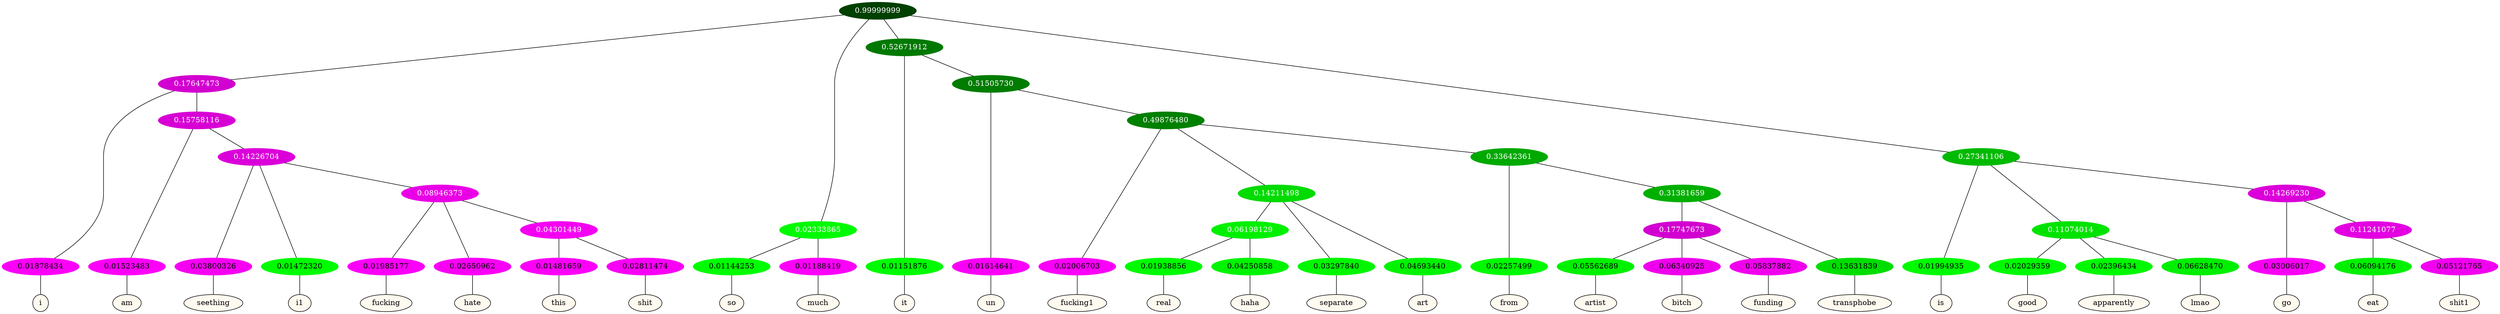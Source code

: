 graph {
	node [format=png height=0.15 nodesep=0.001 ordering=out overlap=prism overlap_scaling=0.01 ranksep=0.001 ratio=0.2 style=filled width=0.15]
	{
		rank=same
		a_w_5 [label=i color=black fillcolor=floralwhite style="filled,solid"]
		a_w_14 [label=am color=black fillcolor=floralwhite style="filled,solid"]
		a_w_23 [label=seething color=black fillcolor=floralwhite style="filled,solid"]
		a_w_24 [label=i1 color=black fillcolor=floralwhite style="filled,solid"]
		a_w_31 [label=fucking color=black fillcolor=floralwhite style="filled,solid"]
		a_w_32 [label=hate color=black fillcolor=floralwhite style="filled,solid"]
		a_w_39 [label=this color=black fillcolor=floralwhite style="filled,solid"]
		a_w_40 [label=shit color=black fillcolor=floralwhite style="filled,solid"]
		a_w_7 [label=so color=black fillcolor=floralwhite style="filled,solid"]
		a_w_8 [label=much color=black fillcolor=floralwhite style="filled,solid"]
		a_w_9 [label=it color=black fillcolor=floralwhite style="filled,solid"]
		a_w_16 [label=un color=black fillcolor=floralwhite style="filled,solid"]
		a_w_26 [label=fucking1 color=black fillcolor=floralwhite style="filled,solid"]
		a_w_41 [label=real color=black fillcolor=floralwhite style="filled,solid"]
		a_w_42 [label=haha color=black fillcolor=floralwhite style="filled,solid"]
		a_w_35 [label=separate color=black fillcolor=floralwhite style="filled,solid"]
		a_w_36 [label=art color=black fillcolor=floralwhite style="filled,solid"]
		a_w_37 [label=from color=black fillcolor=floralwhite style="filled,solid"]
		a_w_45 [label=artist color=black fillcolor=floralwhite style="filled,solid"]
		a_w_46 [label=bitch color=black fillcolor=floralwhite style="filled,solid"]
		a_w_47 [label=funding color=black fillcolor=floralwhite style="filled,solid"]
		a_w_44 [label=transphobe color=black fillcolor=floralwhite style="filled,solid"]
		a_w_11 [label=is color=black fillcolor=floralwhite style="filled,solid"]
		a_w_18 [label=good color=black fillcolor=floralwhite style="filled,solid"]
		a_w_19 [label=apparently color=black fillcolor=floralwhite style="filled,solid"]
		a_w_20 [label=lmao color=black fillcolor=floralwhite style="filled,solid"]
		a_w_21 [label=go color=black fillcolor=floralwhite style="filled,solid"]
		a_w_29 [label=eat color=black fillcolor=floralwhite style="filled,solid"]
		a_w_30 [label=shit1 color=black fillcolor=floralwhite style="filled,solid"]
	}
	a_n_5 -- a_w_5
	a_n_14 -- a_w_14
	a_n_23 -- a_w_23
	a_n_24 -- a_w_24
	a_n_31 -- a_w_31
	a_n_32 -- a_w_32
	a_n_39 -- a_w_39
	a_n_40 -- a_w_40
	a_n_7 -- a_w_7
	a_n_8 -- a_w_8
	a_n_9 -- a_w_9
	a_n_16 -- a_w_16
	a_n_26 -- a_w_26
	a_n_41 -- a_w_41
	a_n_42 -- a_w_42
	a_n_35 -- a_w_35
	a_n_36 -- a_w_36
	a_n_37 -- a_w_37
	a_n_45 -- a_w_45
	a_n_46 -- a_w_46
	a_n_47 -- a_w_47
	a_n_44 -- a_w_44
	a_n_11 -- a_w_11
	a_n_18 -- a_w_18
	a_n_19 -- a_w_19
	a_n_20 -- a_w_20
	a_n_21 -- a_w_21
	a_n_29 -- a_w_29
	a_n_30 -- a_w_30
	{
		rank=same
		a_n_5 [label=0.01878434 color="0.835 1.000 0.981" fontcolor=black]
		a_n_14 [label=0.01523483 color="0.835 1.000 0.985" fontcolor=black]
		a_n_23 [label=0.03800326 color="0.835 1.000 0.962" fontcolor=black]
		a_n_24 [label=0.01472320 color="0.334 1.000 0.985" fontcolor=black]
		a_n_31 [label=0.01985177 color="0.835 1.000 0.980" fontcolor=black]
		a_n_32 [label=0.02650962 color="0.835 1.000 0.973" fontcolor=black]
		a_n_39 [label=0.01481659 color="0.835 1.000 0.985" fontcolor=black]
		a_n_40 [label=0.02811474 color="0.835 1.000 0.972" fontcolor=black]
		a_n_7 [label=0.01144253 color="0.334 1.000 0.989" fontcolor=black]
		a_n_8 [label=0.01188419 color="0.835 1.000 0.988" fontcolor=black]
		a_n_9 [label=0.01151876 color="0.334 1.000 0.988" fontcolor=black]
		a_n_16 [label=0.01614641 color="0.835 1.000 0.984" fontcolor=black]
		a_n_26 [label=0.02006703 color="0.835 1.000 0.980" fontcolor=black]
		a_n_41 [label=0.01938856 color="0.334 1.000 0.981" fontcolor=black]
		a_n_42 [label=0.04250858 color="0.334 1.000 0.957" fontcolor=black]
		a_n_35 [label=0.03297840 color="0.334 1.000 0.967" fontcolor=black]
		a_n_36 [label=0.04693440 color="0.334 1.000 0.953" fontcolor=black]
		a_n_37 [label=0.02257499 color="0.334 1.000 0.977" fontcolor=black]
		a_n_45 [label=0.05562689 color="0.334 1.000 0.944" fontcolor=black]
		a_n_46 [label=0.06340925 color="0.835 1.000 0.937" fontcolor=black]
		a_n_47 [label=0.05837882 color="0.835 1.000 0.942" fontcolor=black]
		a_n_44 [label=0.13631839 color="0.334 1.000 0.864" fontcolor=black]
		a_n_11 [label=0.01994935 color="0.334 1.000 0.980" fontcolor=black]
		a_n_18 [label=0.02029359 color="0.334 1.000 0.980" fontcolor=black]
		a_n_19 [label=0.02396434 color="0.334 1.000 0.976" fontcolor=black]
		a_n_20 [label=0.06628470 color="0.334 1.000 0.934" fontcolor=black]
		a_n_21 [label=0.03006017 color="0.835 1.000 0.970" fontcolor=black]
		a_n_29 [label=0.06094176 color="0.334 1.000 0.939" fontcolor=black]
		a_n_30 [label=0.05121765 color="0.835 1.000 0.949" fontcolor=black]
	}
	a_n_0 [label=0.99999999 color="0.334 1.000 0.250" fontcolor=grey99]
	a_n_1 [label=0.17647473 color="0.835 1.000 0.824" fontcolor=grey99]
	a_n_0 -- a_n_1
	a_n_2 [label=0.02333865 color="0.334 1.000 0.977" fontcolor=grey99]
	a_n_0 -- a_n_2
	a_n_3 [label=0.52671912 color="0.334 1.000 0.473" fontcolor=grey99]
	a_n_0 -- a_n_3
	a_n_4 [label=0.27341106 color="0.334 1.000 0.727" fontcolor=grey99]
	a_n_0 -- a_n_4
	a_n_1 -- a_n_5
	a_n_6 [label=0.15758116 color="0.835 1.000 0.842" fontcolor=grey99]
	a_n_1 -- a_n_6
	a_n_2 -- a_n_7
	a_n_2 -- a_n_8
	a_n_3 -- a_n_9
	a_n_10 [label=0.51505730 color="0.334 1.000 0.485" fontcolor=grey99]
	a_n_3 -- a_n_10
	a_n_4 -- a_n_11
	a_n_12 [label=0.11074014 color="0.334 1.000 0.889" fontcolor=grey99]
	a_n_4 -- a_n_12
	a_n_13 [label=0.14269230 color="0.835 1.000 0.857" fontcolor=grey99]
	a_n_4 -- a_n_13
	a_n_6 -- a_n_14
	a_n_15 [label=0.14226704 color="0.835 1.000 0.858" fontcolor=grey99]
	a_n_6 -- a_n_15
	a_n_10 -- a_n_16
	a_n_17 [label=0.49876480 color="0.334 1.000 0.501" fontcolor=grey99]
	a_n_10 -- a_n_17
	a_n_12 -- a_n_18
	a_n_12 -- a_n_19
	a_n_12 -- a_n_20
	a_n_13 -- a_n_21
	a_n_22 [label=0.11241077 color="0.835 1.000 0.888" fontcolor=grey99]
	a_n_13 -- a_n_22
	a_n_15 -- a_n_23
	a_n_15 -- a_n_24
	a_n_25 [label=0.08946373 color="0.835 1.000 0.911" fontcolor=grey99]
	a_n_15 -- a_n_25
	a_n_17 -- a_n_26
	a_n_27 [label=0.14211498 color="0.334 1.000 0.858" fontcolor=grey99]
	a_n_17 -- a_n_27
	a_n_28 [label=0.33642361 color="0.334 1.000 0.664" fontcolor=grey99]
	a_n_17 -- a_n_28
	a_n_22 -- a_n_29
	a_n_22 -- a_n_30
	a_n_25 -- a_n_31
	a_n_25 -- a_n_32
	a_n_33 [label=0.04301449 color="0.835 1.000 0.957" fontcolor=grey99]
	a_n_25 -- a_n_33
	a_n_34 [label=0.06198129 color="0.334 1.000 0.938" fontcolor=grey99]
	a_n_27 -- a_n_34
	a_n_27 -- a_n_35
	a_n_27 -- a_n_36
	a_n_28 -- a_n_37
	a_n_38 [label=0.31381659 color="0.334 1.000 0.686" fontcolor=grey99]
	a_n_28 -- a_n_38
	a_n_33 -- a_n_39
	a_n_33 -- a_n_40
	a_n_34 -- a_n_41
	a_n_34 -- a_n_42
	a_n_43 [label=0.17747673 color="0.835 1.000 0.823" fontcolor=grey99]
	a_n_38 -- a_n_43
	a_n_38 -- a_n_44
	a_n_43 -- a_n_45
	a_n_43 -- a_n_46
	a_n_43 -- a_n_47
}

